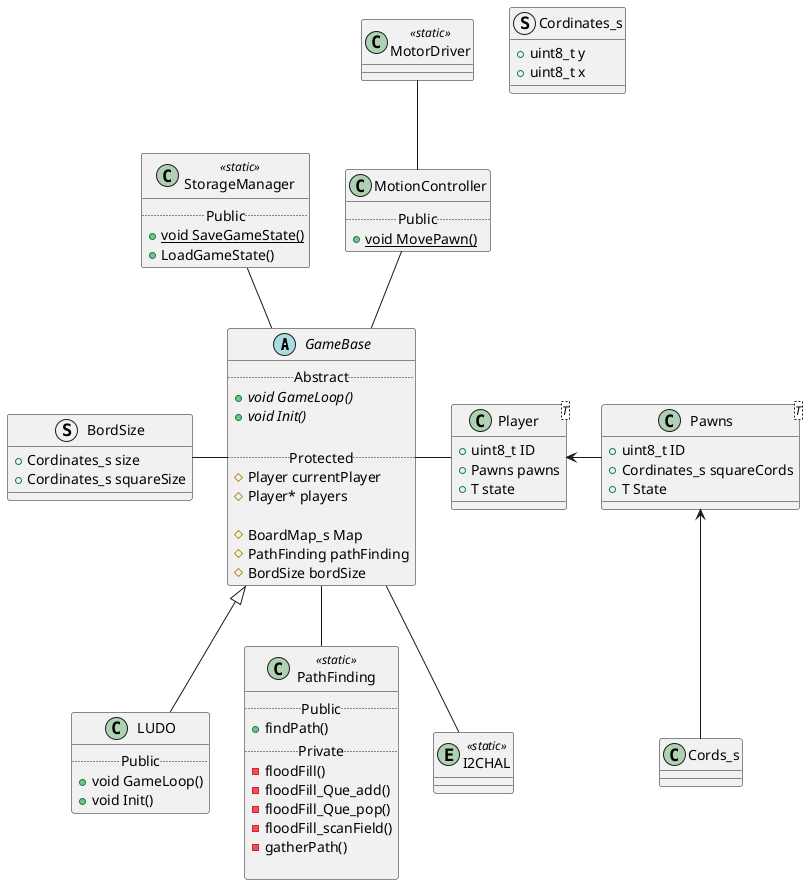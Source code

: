 @startuml classDiagram
abstract GameBase {
    .. Abstract ..
    {abstract} + void GameLoop()
    {abstract} + void Init()

    .. Protected ..
    # Player currentPlayer
    # Player* players

    # BoardMap_s Map
    # PathFinding pathFinding
    # BordSize bordSize
}

class Player<T> {
    + uint8_t ID
    + Pawns pawns
    + T state
}

class Pawns<T> {
    + uint8_t ID
    + Cordinates_s squareCords
    + T State
}

struct Cordinates_s {
    + uint8_t y
    + uint8_t x
}

struct BordSize {
    + Cordinates_s size
    + Cordinates_s squareSize
}

class LUDO {
    .. Public ..
    + void GameLoop()
    + void Init()
}


class StorageManager <<static>> {
    .. Public ..
    {static} + void SaveGameState()
    + LoadGameState()
}


class MotionController {
    .. Public ..
    {static} + void MovePawn()
}

class MotorDriver <<static>> {

}

class PathFinding <<static>> {
    .. Public ..
    + findPath()
    .. Private ..
    - floodFill()
    - floodFill_Que_add()
    - floodFill_Que_pop()
    - floodFill_scanField()
    - gatherPath()

}


entity          I2CHAL <<static>>

BordSize -             GameBase
GameBase -             Player
Pawns <--               Cords_s 
Player <-              Pawns
GameBase <|--           LUDO
StorageManager --       GameBase
MotionController --     GameBase
MotorDriver --          MotionController
GameBase --             PathFinding
GameBase --             I2CHAL         
@enduml